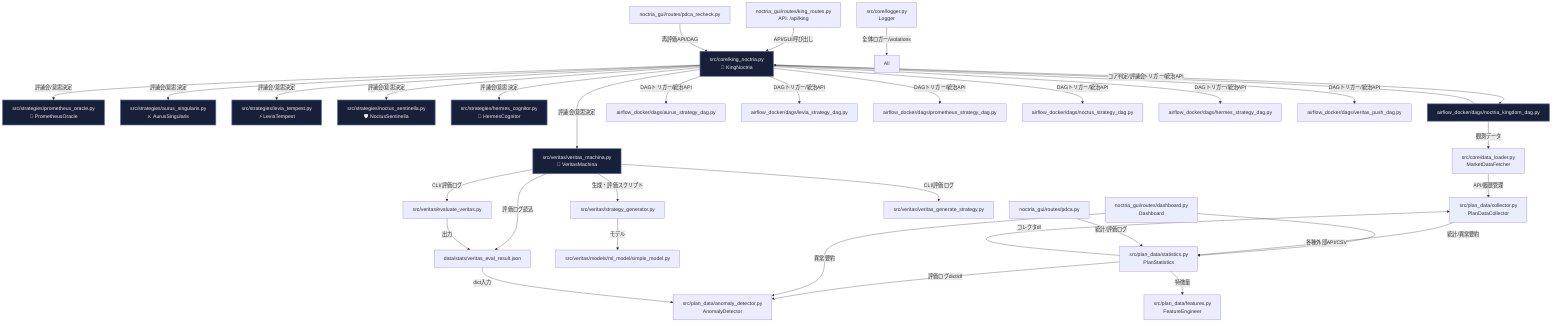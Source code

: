 flowchart TD
  %% === AI/統治コア ===
  KingNoctria[src/core/king_noctria.py<br>👑 KingNoctria]
  VeritasMachina[src/veritas/veritas_machina.py<br>🧠 VeritasMachina]
  PrometheusOracle[src/strategies/prometheus_oracle.py<br>🔮 PrometheusOracle]
  AurusSingularis[src/strategies/aurus_singularis.py<br>⚔️ AurusSingularis]
  LeviaTempest[src/strategies/levia_tempest.py<br>⚡ LeviaTempest]
  NoctusSentinella[src/strategies/noctus_sentinella.py<br>🛡️ NoctusSentinella]
  HermesCognitor[src/strategies/hermes_cognitor.py<br>🦉 HermesCognitor]
  PlanStatistics[src/plan_data/statistics.py<br>PlanStatistics]
  AnomalyDetector[src/plan_data/anomaly_detector.py<br>AnomalyDetector]
  PlanCollector[src/plan_data/collector.py<br>PlanDataCollector]
  FeatureEngineer[src/plan_data/features.py<br>FeatureEngineer]
  DataLoader[src/core/data_loader.py<br>MarketDataFetcher]
  Logger[src/core/logger.py<br>Logger]

  %% === 統治API/ルート ===
  KingRoutes[noctria_gui/routes/king_routes.py<br>API: /api/king]
  Dashboard[noctria_gui/routes/dashboard.py<br>Dashboard]
  PDCARecheck[noctria_gui/routes/pdca_recheck.py]
  PDCA[noctria_gui/routes/pdca.py]
  
  %% === Airflow DAG ===
  NoctriaKingdomDAG[airflow_docker/dags/noctria_kingdom_dag.py]
  AurusDAG[airflow_docker/dags/aurus_strategy_dag.py]
  LeviaDAG[airflow_docker/dags/levia_strategy_dag.py]
  PrometheusDAG[airflow_docker/dags/prometheus_strategy_dag.py]
  NoctusDAG[airflow_docker/dags/noctus_strategy_dag.py]
  HermesDAG[airflow_docker/dags/hermes_strategy_dag.py]
  VeritasPushDAG[airflow_docker/dags/veritas_push_dag.py]

  %% === 戦略生成/評価 ===
  VeritasGenerate[src/veritas/veritas_generate_strategy.py]
  VeritasEval[src/veritas/evaluate_veritas.py]
  VeritasStrategyGen[src/veritas/strategy_generator.py]
  SimpleModel[src/veritas/models/ml_model/simple_model.py]

  %% === データ ===
  VeritasEvalLog[data/stats/veritas_eval_result.json]

  %% === 依存関係 ===
  KingRoutes --API/GUI呼び出し--> KingNoctria
  KingNoctria --評議会/意思決定--> VeritasMachina
  KingNoctria --評議会/意思決定--> PrometheusOracle
  KingNoctria --評議会/意思決定--> AurusSingularis
  KingNoctria --評議会/意思決定--> LeviaTempest
  KingNoctria --評議会/意思決定--> NoctusSentinella
  KingNoctria --評議会/意思決定--> HermesCognitor
  KingNoctria --DAGトリガー/統治API--> NoctriaKingdomDAG
  KingNoctria --DAGトリガー/統治API--> AurusDAG
  KingNoctria --DAGトリガー/統治API--> LeviaDAG
  KingNoctria --DAGトリガー/統治API--> PrometheusDAG
  KingNoctria --DAGトリガー/統治API--> NoctusDAG
  KingNoctria --DAGトリガー/統治API--> HermesDAG
  KingNoctria --DAGトリガー/統治API--> VeritasPushDAG
  VeritasMachina --CLI/評価ログ--> VeritasGenerate
  VeritasMachina --CLI/評価ログ--> VeritasEval
  VeritasMachina --生成・評価スクリプト--> VeritasStrategyGen
  VeritasMachina --評価ログ読込--> VeritasEvalLog
  VeritasEval --出力--> VeritasEvalLog
  VeritasStrategyGen --モデル--> SimpleModel
  PlanStatistics --評価ログdict/df--> AnomalyDetector
  PlanStatistics --コレクタdf--> PlanCollector
  PlanStatistics --特徴量--> FeatureEngineer
  Dashboard --統計/異常要約--> PlanStatistics
  Dashboard --異常要約--> AnomalyDetector
  PlanCollector --各種外部API/CSV--> PlanStatistics
  PDCA --統計/評価ログ--> PlanStatistics
  PDCARecheck --再評価API/DAG--> KingNoctria
  NoctriaKingdomDAG --コア判定/評議会--> KingNoctria
  NoctriaKingdomDAG --観測データ--> DataLoader
  DataLoader --API/履歴管理--> PlanCollector
  Logger --全体ロガー/violations--> All

  %% === データフロー/例 ===
  VeritasEvalLog --dict入力--> AnomalyDetector

  %% === コメント ===
  classDef main fill:#181f38,stroke:#5474b8,stroke-width:2px,color:#eee;
  class KingNoctria,VeritasMachina,PrometheusOracle,AurusSingularis,LeviaTempest,NoctusSentinella,HermesCognitor,NoctriaKingdomDAG main;